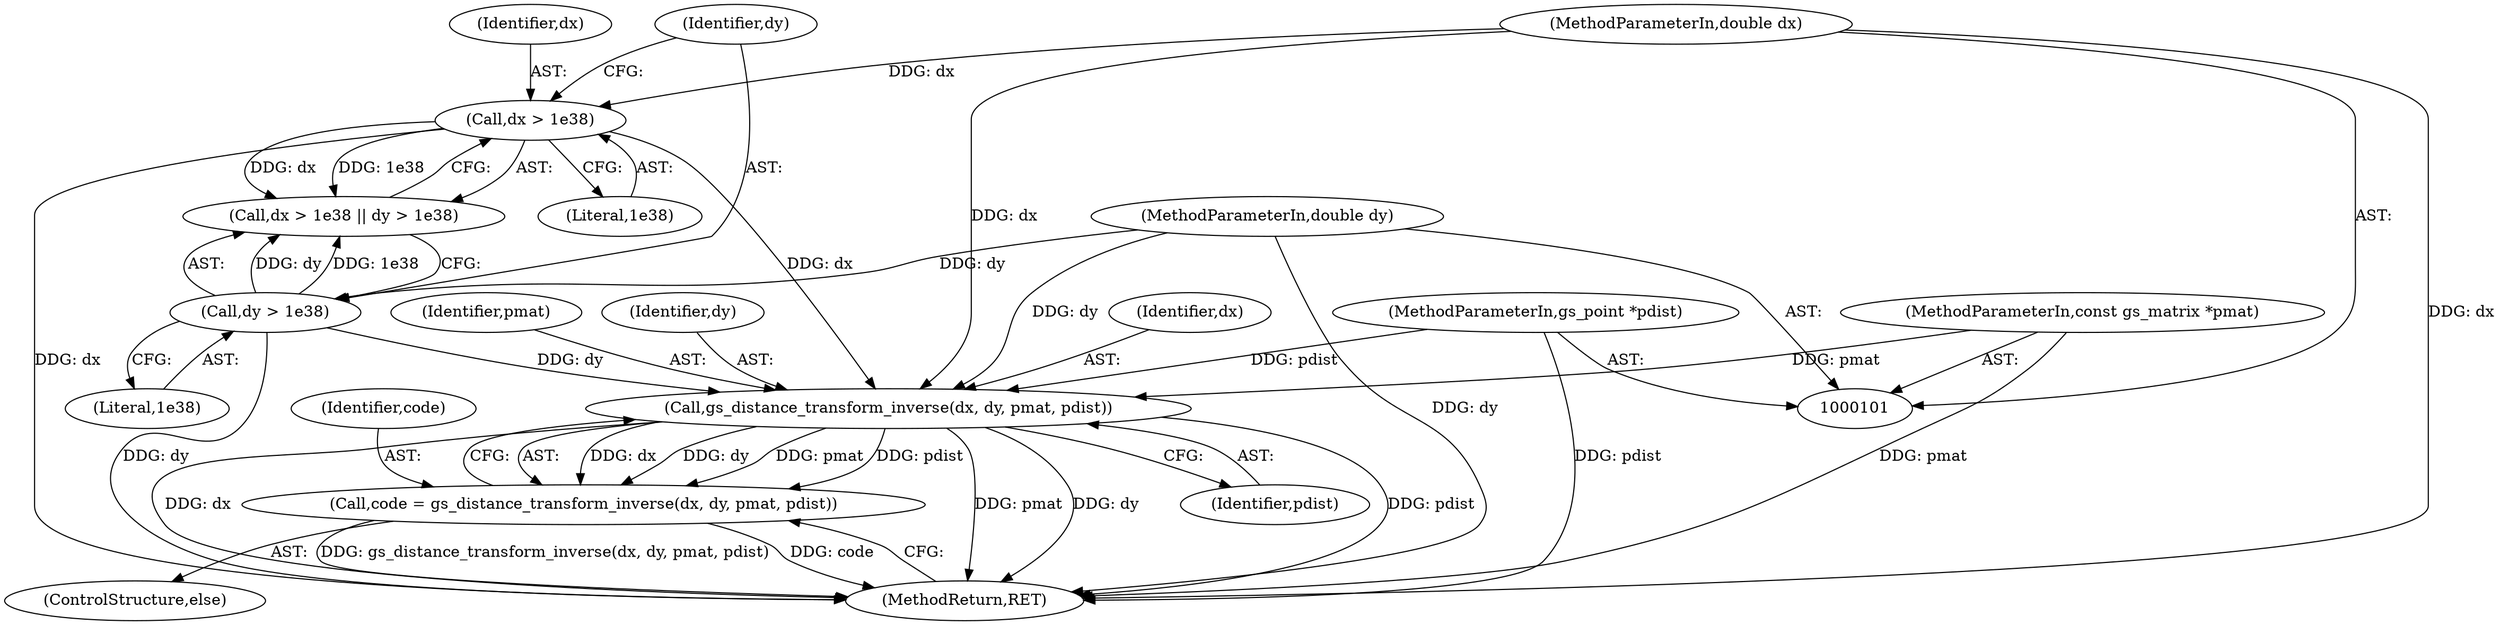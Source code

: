 digraph "0_ghostscript_39b1e54b2968620723bf32e96764c88797714879@pointer" {
"1000123" [label="(Call,gs_distance_transform_inverse(dx, dy, pmat, pdist))"];
"1000111" [label="(Call,dx > 1e38)"];
"1000103" [label="(MethodParameterIn,double dx)"];
"1000114" [label="(Call,dy > 1e38)"];
"1000104" [label="(MethodParameterIn,double dy)"];
"1000105" [label="(MethodParameterIn,const gs_matrix *pmat)"];
"1000102" [label="(MethodParameterIn,gs_point *pdist)"];
"1000121" [label="(Call,code = gs_distance_transform_inverse(dx, dy, pmat, pdist))"];
"1000110" [label="(Call,dx > 1e38 || dy > 1e38)"];
"1000128" [label="(MethodReturn,RET)"];
"1000113" [label="(Literal,1e38)"];
"1000112" [label="(Identifier,dx)"];
"1000116" [label="(Literal,1e38)"];
"1000124" [label="(Identifier,dx)"];
"1000123" [label="(Call,gs_distance_transform_inverse(dx, dy, pmat, pdist))"];
"1000122" [label="(Identifier,code)"];
"1000126" [label="(Identifier,pmat)"];
"1000102" [label="(MethodParameterIn,gs_point *pdist)"];
"1000127" [label="(Identifier,pdist)"];
"1000111" [label="(Call,dx > 1e38)"];
"1000120" [label="(ControlStructure,else)"];
"1000115" [label="(Identifier,dy)"];
"1000105" [label="(MethodParameterIn,const gs_matrix *pmat)"];
"1000121" [label="(Call,code = gs_distance_transform_inverse(dx, dy, pmat, pdist))"];
"1000104" [label="(MethodParameterIn,double dy)"];
"1000103" [label="(MethodParameterIn,double dx)"];
"1000114" [label="(Call,dy > 1e38)"];
"1000125" [label="(Identifier,dy)"];
"1000123" -> "1000121"  [label="AST: "];
"1000123" -> "1000127"  [label="CFG: "];
"1000124" -> "1000123"  [label="AST: "];
"1000125" -> "1000123"  [label="AST: "];
"1000126" -> "1000123"  [label="AST: "];
"1000127" -> "1000123"  [label="AST: "];
"1000121" -> "1000123"  [label="CFG: "];
"1000123" -> "1000128"  [label="DDG: pmat"];
"1000123" -> "1000128"  [label="DDG: dy"];
"1000123" -> "1000128"  [label="DDG: pdist"];
"1000123" -> "1000128"  [label="DDG: dx"];
"1000123" -> "1000121"  [label="DDG: dx"];
"1000123" -> "1000121"  [label="DDG: dy"];
"1000123" -> "1000121"  [label="DDG: pmat"];
"1000123" -> "1000121"  [label="DDG: pdist"];
"1000111" -> "1000123"  [label="DDG: dx"];
"1000103" -> "1000123"  [label="DDG: dx"];
"1000114" -> "1000123"  [label="DDG: dy"];
"1000104" -> "1000123"  [label="DDG: dy"];
"1000105" -> "1000123"  [label="DDG: pmat"];
"1000102" -> "1000123"  [label="DDG: pdist"];
"1000111" -> "1000110"  [label="AST: "];
"1000111" -> "1000113"  [label="CFG: "];
"1000112" -> "1000111"  [label="AST: "];
"1000113" -> "1000111"  [label="AST: "];
"1000115" -> "1000111"  [label="CFG: "];
"1000110" -> "1000111"  [label="CFG: "];
"1000111" -> "1000128"  [label="DDG: dx"];
"1000111" -> "1000110"  [label="DDG: dx"];
"1000111" -> "1000110"  [label="DDG: 1e38"];
"1000103" -> "1000111"  [label="DDG: dx"];
"1000103" -> "1000101"  [label="AST: "];
"1000103" -> "1000128"  [label="DDG: dx"];
"1000114" -> "1000110"  [label="AST: "];
"1000114" -> "1000116"  [label="CFG: "];
"1000115" -> "1000114"  [label="AST: "];
"1000116" -> "1000114"  [label="AST: "];
"1000110" -> "1000114"  [label="CFG: "];
"1000114" -> "1000128"  [label="DDG: dy"];
"1000114" -> "1000110"  [label="DDG: dy"];
"1000114" -> "1000110"  [label="DDG: 1e38"];
"1000104" -> "1000114"  [label="DDG: dy"];
"1000104" -> "1000101"  [label="AST: "];
"1000104" -> "1000128"  [label="DDG: dy"];
"1000105" -> "1000101"  [label="AST: "];
"1000105" -> "1000128"  [label="DDG: pmat"];
"1000102" -> "1000101"  [label="AST: "];
"1000102" -> "1000128"  [label="DDG: pdist"];
"1000121" -> "1000120"  [label="AST: "];
"1000122" -> "1000121"  [label="AST: "];
"1000128" -> "1000121"  [label="CFG: "];
"1000121" -> "1000128"  [label="DDG: gs_distance_transform_inverse(dx, dy, pmat, pdist)"];
"1000121" -> "1000128"  [label="DDG: code"];
}
